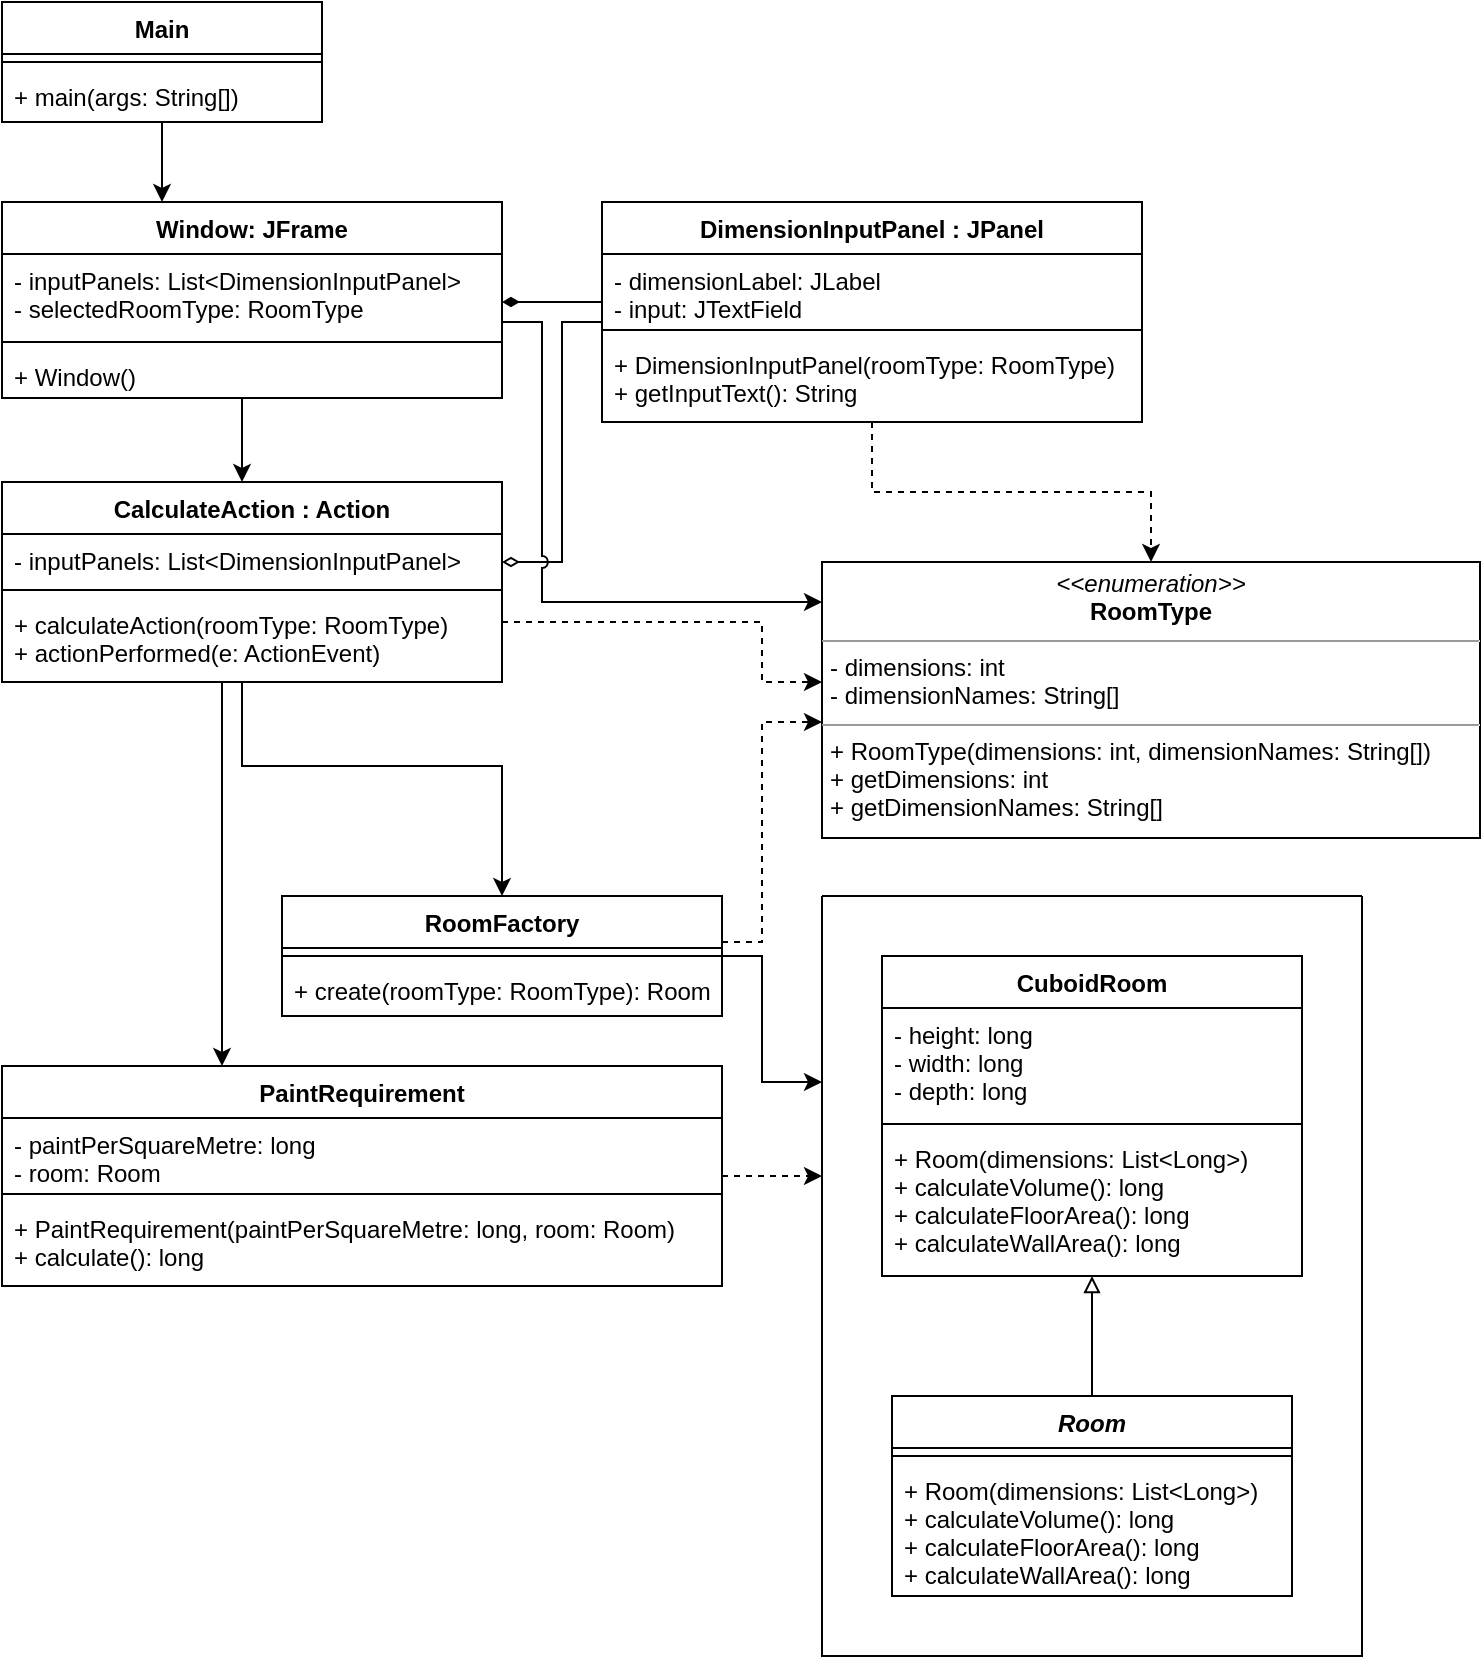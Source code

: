 <mxfile version="18.1.1" type="device"><diagram id="bRtGvgZvyAIzwrfRt_kL" name="Page-1"><mxGraphModel dx="2370" dy="1300" grid="1" gridSize="10" guides="1" tooltips="1" connect="1" arrows="1" fold="1" page="1" pageScale="1" pageWidth="827" pageHeight="1169" math="0" shadow="0"><root><mxCell id="0"/><mxCell id="1" parent="0"/><mxCell id="JNlVQgV7a-OvbG_ZVG99-10" style="edgeStyle=orthogonalEdgeStyle;rounded=0;orthogonalLoop=1;jettySize=auto;html=1;endArrow=block;endFill=0;" parent="1" source="JNlVQgV7a-OvbG_ZVG99-1" target="JNlVQgV7a-OvbG_ZVG99-5" edge="1"><mxGeometry relative="1" as="geometry"/></mxCell><mxCell id="JNlVQgV7a-OvbG_ZVG99-5" value="CuboidRoom" style="swimlane;fontStyle=1;align=center;verticalAlign=top;childLayout=stackLayout;horizontal=1;startSize=26;horizontalStack=0;resizeParent=1;resizeParentMax=0;resizeLast=0;collapsible=1;marginBottom=0;" parent="1" vertex="1"><mxGeometry x="480" y="517" width="210" height="160" as="geometry"><mxRectangle x="480" y="540" width="100" height="26" as="alternateBounds"/></mxGeometry></mxCell><mxCell id="JNlVQgV7a-OvbG_ZVG99-6" value="- height: long&#xA;- width: long&#xA;- depth: long&#xA;" style="text;strokeColor=none;fillColor=none;align=left;verticalAlign=top;spacingLeft=4;spacingRight=4;overflow=hidden;rotatable=0;points=[[0,0.5],[1,0.5]];portConstraint=eastwest;" parent="JNlVQgV7a-OvbG_ZVG99-5" vertex="1"><mxGeometry y="26" width="210" height="54" as="geometry"/></mxCell><mxCell id="JNlVQgV7a-OvbG_ZVG99-7" value="" style="line;strokeWidth=1;fillColor=none;align=left;verticalAlign=middle;spacingTop=-1;spacingLeft=3;spacingRight=3;rotatable=0;labelPosition=right;points=[];portConstraint=eastwest;" parent="JNlVQgV7a-OvbG_ZVG99-5" vertex="1"><mxGeometry y="80" width="210" height="8" as="geometry"/></mxCell><mxCell id="JNlVQgV7a-OvbG_ZVG99-8" value="+ Room(dimensions: List&lt;Long&gt;)&#xA;+ calculateVolume(): long&#xA;+ calculateFloorArea(): long&#xA;+ calculateWallArea(): long" style="text;strokeColor=none;fillColor=none;align=left;verticalAlign=top;spacingLeft=4;spacingRight=4;overflow=hidden;rotatable=0;points=[[0,0.5],[1,0.5]];portConstraint=eastwest;" parent="JNlVQgV7a-OvbG_ZVG99-5" vertex="1"><mxGeometry y="88" width="210" height="72" as="geometry"/></mxCell><mxCell id="JNlVQgV7a-OvbG_ZVG99-64" style="edgeStyle=orthogonalEdgeStyle;rounded=0;orthogonalLoop=1;jettySize=auto;html=1;dashed=1;endArrow=classic;endFill=1;" parent="1" source="JNlVQgV7a-OvbG_ZVG99-11" target="JNlVQgV7a-OvbG_ZVG99-47" edge="1"><mxGeometry relative="1" as="geometry"><Array as="points"><mxPoint x="420" y="510"/><mxPoint x="420" y="400"/></Array></mxGeometry></mxCell><mxCell id="THbjcp7bjyLfO39zKCQm-2" style="edgeStyle=orthogonalEdgeStyle;rounded=0;orthogonalLoop=1;jettySize=auto;html=1;" edge="1" parent="1" source="JNlVQgV7a-OvbG_ZVG99-11" target="JNlVQgV7a-OvbG_ZVG99-15"><mxGeometry relative="1" as="geometry"><Array as="points"><mxPoint x="420" y="517"/><mxPoint x="420" y="580"/></Array></mxGeometry></mxCell><mxCell id="JNlVQgV7a-OvbG_ZVG99-11" value="RoomFactory" style="swimlane;fontStyle=1;align=center;verticalAlign=top;childLayout=stackLayout;horizontal=1;startSize=26;horizontalStack=0;resizeParent=1;resizeParentMax=0;resizeLast=0;collapsible=1;marginBottom=0;" parent="1" vertex="1"><mxGeometry x="180" y="487" width="220" height="60" as="geometry"/></mxCell><mxCell id="JNlVQgV7a-OvbG_ZVG99-13" value="" style="line;strokeWidth=1;fillColor=none;align=left;verticalAlign=middle;spacingTop=-1;spacingLeft=3;spacingRight=3;rotatable=0;labelPosition=right;points=[];portConstraint=eastwest;" parent="JNlVQgV7a-OvbG_ZVG99-11" vertex="1"><mxGeometry y="26" width="220" height="8" as="geometry"/></mxCell><mxCell id="JNlVQgV7a-OvbG_ZVG99-14" value="+ create(roomType: RoomType): Room" style="text;strokeColor=none;fillColor=none;align=left;verticalAlign=top;spacingLeft=4;spacingRight=4;overflow=hidden;rotatable=0;points=[[0,0.5],[1,0.5]];portConstraint=eastwest;" parent="JNlVQgV7a-OvbG_ZVG99-11" vertex="1"><mxGeometry y="34" width="220" height="26" as="geometry"/></mxCell><mxCell id="JNlVQgV7a-OvbG_ZVG99-15" value="" style="swimlane;startSize=0;" parent="1" vertex="1"><mxGeometry x="450" y="487" width="270" height="380" as="geometry"><mxRectangle x="450" y="510" width="50" height="40" as="alternateBounds"/></mxGeometry></mxCell><mxCell id="JNlVQgV7a-OvbG_ZVG99-1" value="Room" style="swimlane;fontStyle=3;align=center;verticalAlign=top;childLayout=stackLayout;horizontal=1;startSize=26;horizontalStack=0;resizeParent=1;resizeParentMax=0;resizeLast=0;collapsible=1;marginBottom=0;" parent="JNlVQgV7a-OvbG_ZVG99-15" vertex="1"><mxGeometry x="35" y="250" width="200" height="100" as="geometry"/></mxCell><mxCell id="JNlVQgV7a-OvbG_ZVG99-3" value="" style="line;strokeWidth=1;fillColor=none;align=left;verticalAlign=middle;spacingTop=-1;spacingLeft=3;spacingRight=3;rotatable=0;labelPosition=right;points=[];portConstraint=eastwest;" parent="JNlVQgV7a-OvbG_ZVG99-1" vertex="1"><mxGeometry y="26" width="200" height="8" as="geometry"/></mxCell><mxCell id="JNlVQgV7a-OvbG_ZVG99-4" value="+ Room(dimensions: List&lt;Long&gt;)&#xA;+ calculateVolume(): long&#xA;+ calculateFloorArea(): long&#xA;+ calculateWallArea(): long" style="text;strokeColor=none;fillColor=none;align=left;verticalAlign=top;spacingLeft=4;spacingRight=4;overflow=hidden;rotatable=0;points=[[0,0.5],[1,0.5]];portConstraint=eastwest;" parent="JNlVQgV7a-OvbG_ZVG99-1" vertex="1"><mxGeometry y="34" width="200" height="66" as="geometry"/></mxCell><mxCell id="THbjcp7bjyLfO39zKCQm-3" style="edgeStyle=orthogonalEdgeStyle;rounded=0;orthogonalLoop=1;jettySize=auto;html=1;dashed=1;" edge="1" parent="1" source="JNlVQgV7a-OvbG_ZVG99-22" target="JNlVQgV7a-OvbG_ZVG99-15"><mxGeometry relative="1" as="geometry"><Array as="points"><mxPoint x="440" y="627"/><mxPoint x="440" y="627"/></Array></mxGeometry></mxCell><mxCell id="JNlVQgV7a-OvbG_ZVG99-22" value="PaintRequirement" style="swimlane;fontStyle=1;align=center;verticalAlign=top;childLayout=stackLayout;horizontal=1;startSize=26;horizontalStack=0;resizeParent=1;resizeParentMax=0;resizeLast=0;collapsible=1;marginBottom=0;" parent="1" vertex="1"><mxGeometry x="40" y="572" width="360" height="110" as="geometry"/></mxCell><mxCell id="JNlVQgV7a-OvbG_ZVG99-23" value="- paintPerSquareMetre: long&#xA;- room: Room&#xA;" style="text;strokeColor=none;fillColor=none;align=left;verticalAlign=top;spacingLeft=4;spacingRight=4;overflow=hidden;rotatable=0;points=[[0,0.5],[1,0.5]];portConstraint=eastwest;" parent="JNlVQgV7a-OvbG_ZVG99-22" vertex="1"><mxGeometry y="26" width="360" height="34" as="geometry"/></mxCell><mxCell id="JNlVQgV7a-OvbG_ZVG99-24" value="" style="line;strokeWidth=1;fillColor=none;align=left;verticalAlign=middle;spacingTop=-1;spacingLeft=3;spacingRight=3;rotatable=0;labelPosition=right;points=[];portConstraint=eastwest;" parent="JNlVQgV7a-OvbG_ZVG99-22" vertex="1"><mxGeometry y="60" width="360" height="8" as="geometry"/></mxCell><mxCell id="JNlVQgV7a-OvbG_ZVG99-25" value="+ PaintRequirement(paintPerSquareMetre: long, room: Room)&#xA;+ calculate(): long&#xA;" style="text;strokeColor=none;fillColor=none;align=left;verticalAlign=top;spacingLeft=4;spacingRight=4;overflow=hidden;rotatable=0;points=[[0,0.5],[1,0.5]];portConstraint=eastwest;" parent="JNlVQgV7a-OvbG_ZVG99-22" vertex="1"><mxGeometry y="68" width="360" height="42" as="geometry"/></mxCell><mxCell id="THbjcp7bjyLfO39zKCQm-5" style="edgeStyle=orthogonalEdgeStyle;rounded=0;orthogonalLoop=1;jettySize=auto;html=1;" edge="1" parent="1" source="JNlVQgV7a-OvbG_ZVG99-27" target="JNlVQgV7a-OvbG_ZVG99-51"><mxGeometry relative="1" as="geometry"><Array as="points"><mxPoint x="120" y="130"/><mxPoint x="120" y="130"/></Array></mxGeometry></mxCell><mxCell id="JNlVQgV7a-OvbG_ZVG99-27" value="Main" style="swimlane;fontStyle=1;align=center;verticalAlign=top;childLayout=stackLayout;horizontal=1;startSize=26;horizontalStack=0;resizeParent=1;resizeParentMax=0;resizeLast=0;collapsible=1;marginBottom=0;" parent="1" vertex="1"><mxGeometry x="40" y="40" width="160" height="60" as="geometry"/></mxCell><mxCell id="JNlVQgV7a-OvbG_ZVG99-29" value="" style="line;strokeWidth=1;fillColor=none;align=left;verticalAlign=middle;spacingTop=-1;spacingLeft=3;spacingRight=3;rotatable=0;labelPosition=right;points=[];portConstraint=eastwest;" parent="JNlVQgV7a-OvbG_ZVG99-27" vertex="1"><mxGeometry y="26" width="160" height="8" as="geometry"/></mxCell><mxCell id="JNlVQgV7a-OvbG_ZVG99-30" value="+ main(args: String[])" style="text;strokeColor=none;fillColor=none;align=left;verticalAlign=top;spacingLeft=4;spacingRight=4;overflow=hidden;rotatable=0;points=[[0,0.5],[1,0.5]];portConstraint=eastwest;" parent="JNlVQgV7a-OvbG_ZVG99-27" vertex="1"><mxGeometry y="34" width="160" height="26" as="geometry"/></mxCell><mxCell id="JNlVQgV7a-OvbG_ZVG99-58" style="edgeStyle=orthogonalEdgeStyle;rounded=0;orthogonalLoop=1;jettySize=auto;html=1;endArrow=diamondThin;endFill=1;" parent="1" source="JNlVQgV7a-OvbG_ZVG99-38" target="JNlVQgV7a-OvbG_ZVG99-51" edge="1"><mxGeometry relative="1" as="geometry"><Array as="points"><mxPoint x="320" y="190"/><mxPoint x="320" y="190"/></Array></mxGeometry></mxCell><mxCell id="JNlVQgV7a-OvbG_ZVG99-59" style="edgeStyle=orthogonalEdgeStyle;rounded=0;orthogonalLoop=1;jettySize=auto;html=1;endArrow=diamondThin;endFill=0;" parent="1" source="JNlVQgV7a-OvbG_ZVG99-38" target="JNlVQgV7a-OvbG_ZVG99-43" edge="1"><mxGeometry relative="1" as="geometry"><Array as="points"><mxPoint x="320" y="200"/><mxPoint x="320" y="320"/></Array></mxGeometry></mxCell><mxCell id="THbjcp7bjyLfO39zKCQm-4" style="edgeStyle=orthogonalEdgeStyle;rounded=0;orthogonalLoop=1;jettySize=auto;html=1;dashed=1;" edge="1" parent="1" source="JNlVQgV7a-OvbG_ZVG99-38" target="JNlVQgV7a-OvbG_ZVG99-47"><mxGeometry relative="1" as="geometry"/></mxCell><mxCell id="JNlVQgV7a-OvbG_ZVG99-38" value="DimensionInputPanel : JPanel" style="swimlane;fontStyle=1;align=center;verticalAlign=top;childLayout=stackLayout;horizontal=1;startSize=26;horizontalStack=0;resizeParent=1;resizeParentMax=0;resizeLast=0;collapsible=1;marginBottom=0;" parent="1" vertex="1"><mxGeometry x="340" y="140" width="270" height="110" as="geometry"/></mxCell><mxCell id="JNlVQgV7a-OvbG_ZVG99-39" value="- dimensionLabel: JLabel&#xA;- input: JTextField&#xA;" style="text;strokeColor=none;fillColor=none;align=left;verticalAlign=top;spacingLeft=4;spacingRight=4;overflow=hidden;rotatable=0;points=[[0,0.5],[1,0.5]];portConstraint=eastwest;" parent="JNlVQgV7a-OvbG_ZVG99-38" vertex="1"><mxGeometry y="26" width="270" height="34" as="geometry"/></mxCell><mxCell id="JNlVQgV7a-OvbG_ZVG99-40" value="" style="line;strokeWidth=1;fillColor=none;align=left;verticalAlign=middle;spacingTop=-1;spacingLeft=3;spacingRight=3;rotatable=0;labelPosition=right;points=[];portConstraint=eastwest;" parent="JNlVQgV7a-OvbG_ZVG99-38" vertex="1"><mxGeometry y="60" width="270" height="8" as="geometry"/></mxCell><mxCell id="JNlVQgV7a-OvbG_ZVG99-41" value="+ DimensionInputPanel(roomType: RoomType)&#xA;+ getInputText(): String&#xA;" style="text;strokeColor=none;fillColor=none;align=left;verticalAlign=top;spacingLeft=4;spacingRight=4;overflow=hidden;rotatable=0;points=[[0,0.5],[1,0.5]];portConstraint=eastwest;" parent="JNlVQgV7a-OvbG_ZVG99-38" vertex="1"><mxGeometry y="68" width="270" height="42" as="geometry"/></mxCell><mxCell id="JNlVQgV7a-OvbG_ZVG99-61" style="edgeStyle=orthogonalEdgeStyle;rounded=0;orthogonalLoop=1;jettySize=auto;html=1;endArrow=classic;endFill=1;" parent="1" source="JNlVQgV7a-OvbG_ZVG99-43" target="JNlVQgV7a-OvbG_ZVG99-22" edge="1"><mxGeometry relative="1" as="geometry"><Array as="points"><mxPoint x="150" y="450"/><mxPoint x="150" y="450"/></Array></mxGeometry></mxCell><mxCell id="JNlVQgV7a-OvbG_ZVG99-62" style="edgeStyle=orthogonalEdgeStyle;rounded=0;orthogonalLoop=1;jettySize=auto;html=1;endArrow=classic;endFill=1;" parent="1" source="JNlVQgV7a-OvbG_ZVG99-43" target="JNlVQgV7a-OvbG_ZVG99-11" edge="1"><mxGeometry relative="1" as="geometry"><Array as="points"><mxPoint x="160" y="422"/><mxPoint x="290" y="422"/></Array></mxGeometry></mxCell><mxCell id="JNlVQgV7a-OvbG_ZVG99-66" style="edgeStyle=orthogonalEdgeStyle;rounded=0;jumpStyle=arc;orthogonalLoop=1;jettySize=auto;html=1;endArrow=classic;endFill=1;dashed=1;" parent="1" source="JNlVQgV7a-OvbG_ZVG99-43" target="JNlVQgV7a-OvbG_ZVG99-47" edge="1"><mxGeometry relative="1" as="geometry"><Array as="points"><mxPoint x="420" y="350"/><mxPoint x="420" y="380"/></Array></mxGeometry></mxCell><mxCell id="JNlVQgV7a-OvbG_ZVG99-43" value="CalculateAction : Action" style="swimlane;fontStyle=1;align=center;verticalAlign=top;childLayout=stackLayout;horizontal=1;startSize=26;horizontalStack=0;resizeParent=1;resizeParentMax=0;resizeLast=0;collapsible=1;marginBottom=0;" parent="1" vertex="1"><mxGeometry x="40" y="280" width="250" height="100" as="geometry"/></mxCell><mxCell id="JNlVQgV7a-OvbG_ZVG99-44" value="- inputPanels: List&lt;DimensionInputPanel&gt;" style="text;strokeColor=none;fillColor=none;align=left;verticalAlign=top;spacingLeft=4;spacingRight=4;overflow=hidden;rotatable=0;points=[[0,0.5],[1,0.5]];portConstraint=eastwest;" parent="JNlVQgV7a-OvbG_ZVG99-43" vertex="1"><mxGeometry y="26" width="250" height="24" as="geometry"/></mxCell><mxCell id="JNlVQgV7a-OvbG_ZVG99-45" value="" style="line;strokeWidth=1;fillColor=none;align=left;verticalAlign=middle;spacingTop=-1;spacingLeft=3;spacingRight=3;rotatable=0;labelPosition=right;points=[];portConstraint=eastwest;" parent="JNlVQgV7a-OvbG_ZVG99-43" vertex="1"><mxGeometry y="50" width="250" height="8" as="geometry"/></mxCell><mxCell id="JNlVQgV7a-OvbG_ZVG99-46" value="+ calculateAction(roomType: RoomType)&#xA;+ actionPerformed(e: ActionEvent)" style="text;strokeColor=none;fillColor=none;align=left;verticalAlign=top;spacingLeft=4;spacingRight=4;overflow=hidden;rotatable=0;points=[[0,0.5],[1,0.5]];portConstraint=eastwest;" parent="JNlVQgV7a-OvbG_ZVG99-43" vertex="1"><mxGeometry y="58" width="250" height="42" as="geometry"/></mxCell><mxCell id="JNlVQgV7a-OvbG_ZVG99-47" value="&lt;p style=&quot;margin:0px;margin-top:4px;text-align:center;&quot;&gt;&lt;i&gt;&amp;lt;&amp;lt;enumeration&amp;gt;&amp;gt;&lt;/i&gt;&lt;br&gt;&lt;b&gt;RoomType&lt;/b&gt;&lt;br&gt;&lt;/p&gt;&lt;hr size=&quot;1&quot;&gt;&lt;p style=&quot;margin:0px;margin-left:4px;&quot;&gt;- dimensions: int&lt;br&gt;- dimensionNames: String[]&lt;/p&gt;&lt;hr size=&quot;1&quot;&gt;&lt;p style=&quot;margin:0px;margin-left:4px;&quot;&gt;+ RoomType(dimensions: int, dimensionNames: String[])&lt;/p&gt;&lt;p style=&quot;margin:0px;margin-left:4px;&quot;&gt;+ getDimensions: int&lt;/p&gt;&lt;p style=&quot;margin:0px;margin-left:4px;&quot;&gt;+ getDimensionNames: String[]&lt;br&gt;&lt;/p&gt;" style="verticalAlign=top;align=left;overflow=fill;fontSize=12;fontFamily=Helvetica;html=1;" parent="1" vertex="1"><mxGeometry x="450" y="320" width="329" height="138" as="geometry"/></mxCell><mxCell id="JNlVQgV7a-OvbG_ZVG99-65" style="edgeStyle=orthogonalEdgeStyle;rounded=0;orthogonalLoop=1;jettySize=auto;html=1;endArrow=classic;endFill=1;jumpStyle=arc;" parent="1" source="JNlVQgV7a-OvbG_ZVG99-51" target="JNlVQgV7a-OvbG_ZVG99-47" edge="1"><mxGeometry relative="1" as="geometry"><Array as="points"><mxPoint x="310" y="200"/><mxPoint x="310" y="340"/></Array></mxGeometry></mxCell><mxCell id="THbjcp7bjyLfO39zKCQm-6" style="edgeStyle=orthogonalEdgeStyle;rounded=0;orthogonalLoop=1;jettySize=auto;html=1;" edge="1" parent="1" source="JNlVQgV7a-OvbG_ZVG99-51" target="JNlVQgV7a-OvbG_ZVG99-43"><mxGeometry relative="1" as="geometry"><Array as="points"><mxPoint x="160" y="260"/><mxPoint x="160" y="260"/></Array></mxGeometry></mxCell><mxCell id="JNlVQgV7a-OvbG_ZVG99-51" value="Window: JFrame" style="swimlane;fontStyle=1;align=center;verticalAlign=top;childLayout=stackLayout;horizontal=1;startSize=26;horizontalStack=0;resizeParent=1;resizeParentMax=0;resizeLast=0;collapsible=1;marginBottom=0;" parent="1" vertex="1"><mxGeometry x="40" y="140" width="250" height="98" as="geometry"/></mxCell><mxCell id="JNlVQgV7a-OvbG_ZVG99-52" value="- inputPanels: List&lt;DimensionInputPanel&gt;&#xA;- selectedRoomType: RoomType" style="text;strokeColor=none;fillColor=none;align=left;verticalAlign=top;spacingLeft=4;spacingRight=4;overflow=hidden;rotatable=0;points=[[0,0.5],[1,0.5]];portConstraint=eastwest;" parent="JNlVQgV7a-OvbG_ZVG99-51" vertex="1"><mxGeometry y="26" width="250" height="40" as="geometry"/></mxCell><mxCell id="JNlVQgV7a-OvbG_ZVG99-53" value="" style="line;strokeWidth=1;fillColor=none;align=left;verticalAlign=middle;spacingTop=-1;spacingLeft=3;spacingRight=3;rotatable=0;labelPosition=right;points=[];portConstraint=eastwest;" parent="JNlVQgV7a-OvbG_ZVG99-51" vertex="1"><mxGeometry y="66" width="250" height="8" as="geometry"/></mxCell><mxCell id="JNlVQgV7a-OvbG_ZVG99-54" value="+ Window()" style="text;strokeColor=none;fillColor=none;align=left;verticalAlign=top;spacingLeft=4;spacingRight=4;overflow=hidden;rotatable=0;points=[[0,0.5],[1,0.5]];portConstraint=eastwest;" parent="JNlVQgV7a-OvbG_ZVG99-51" vertex="1"><mxGeometry y="74" width="250" height="24" as="geometry"/></mxCell></root></mxGraphModel></diagram></mxfile>